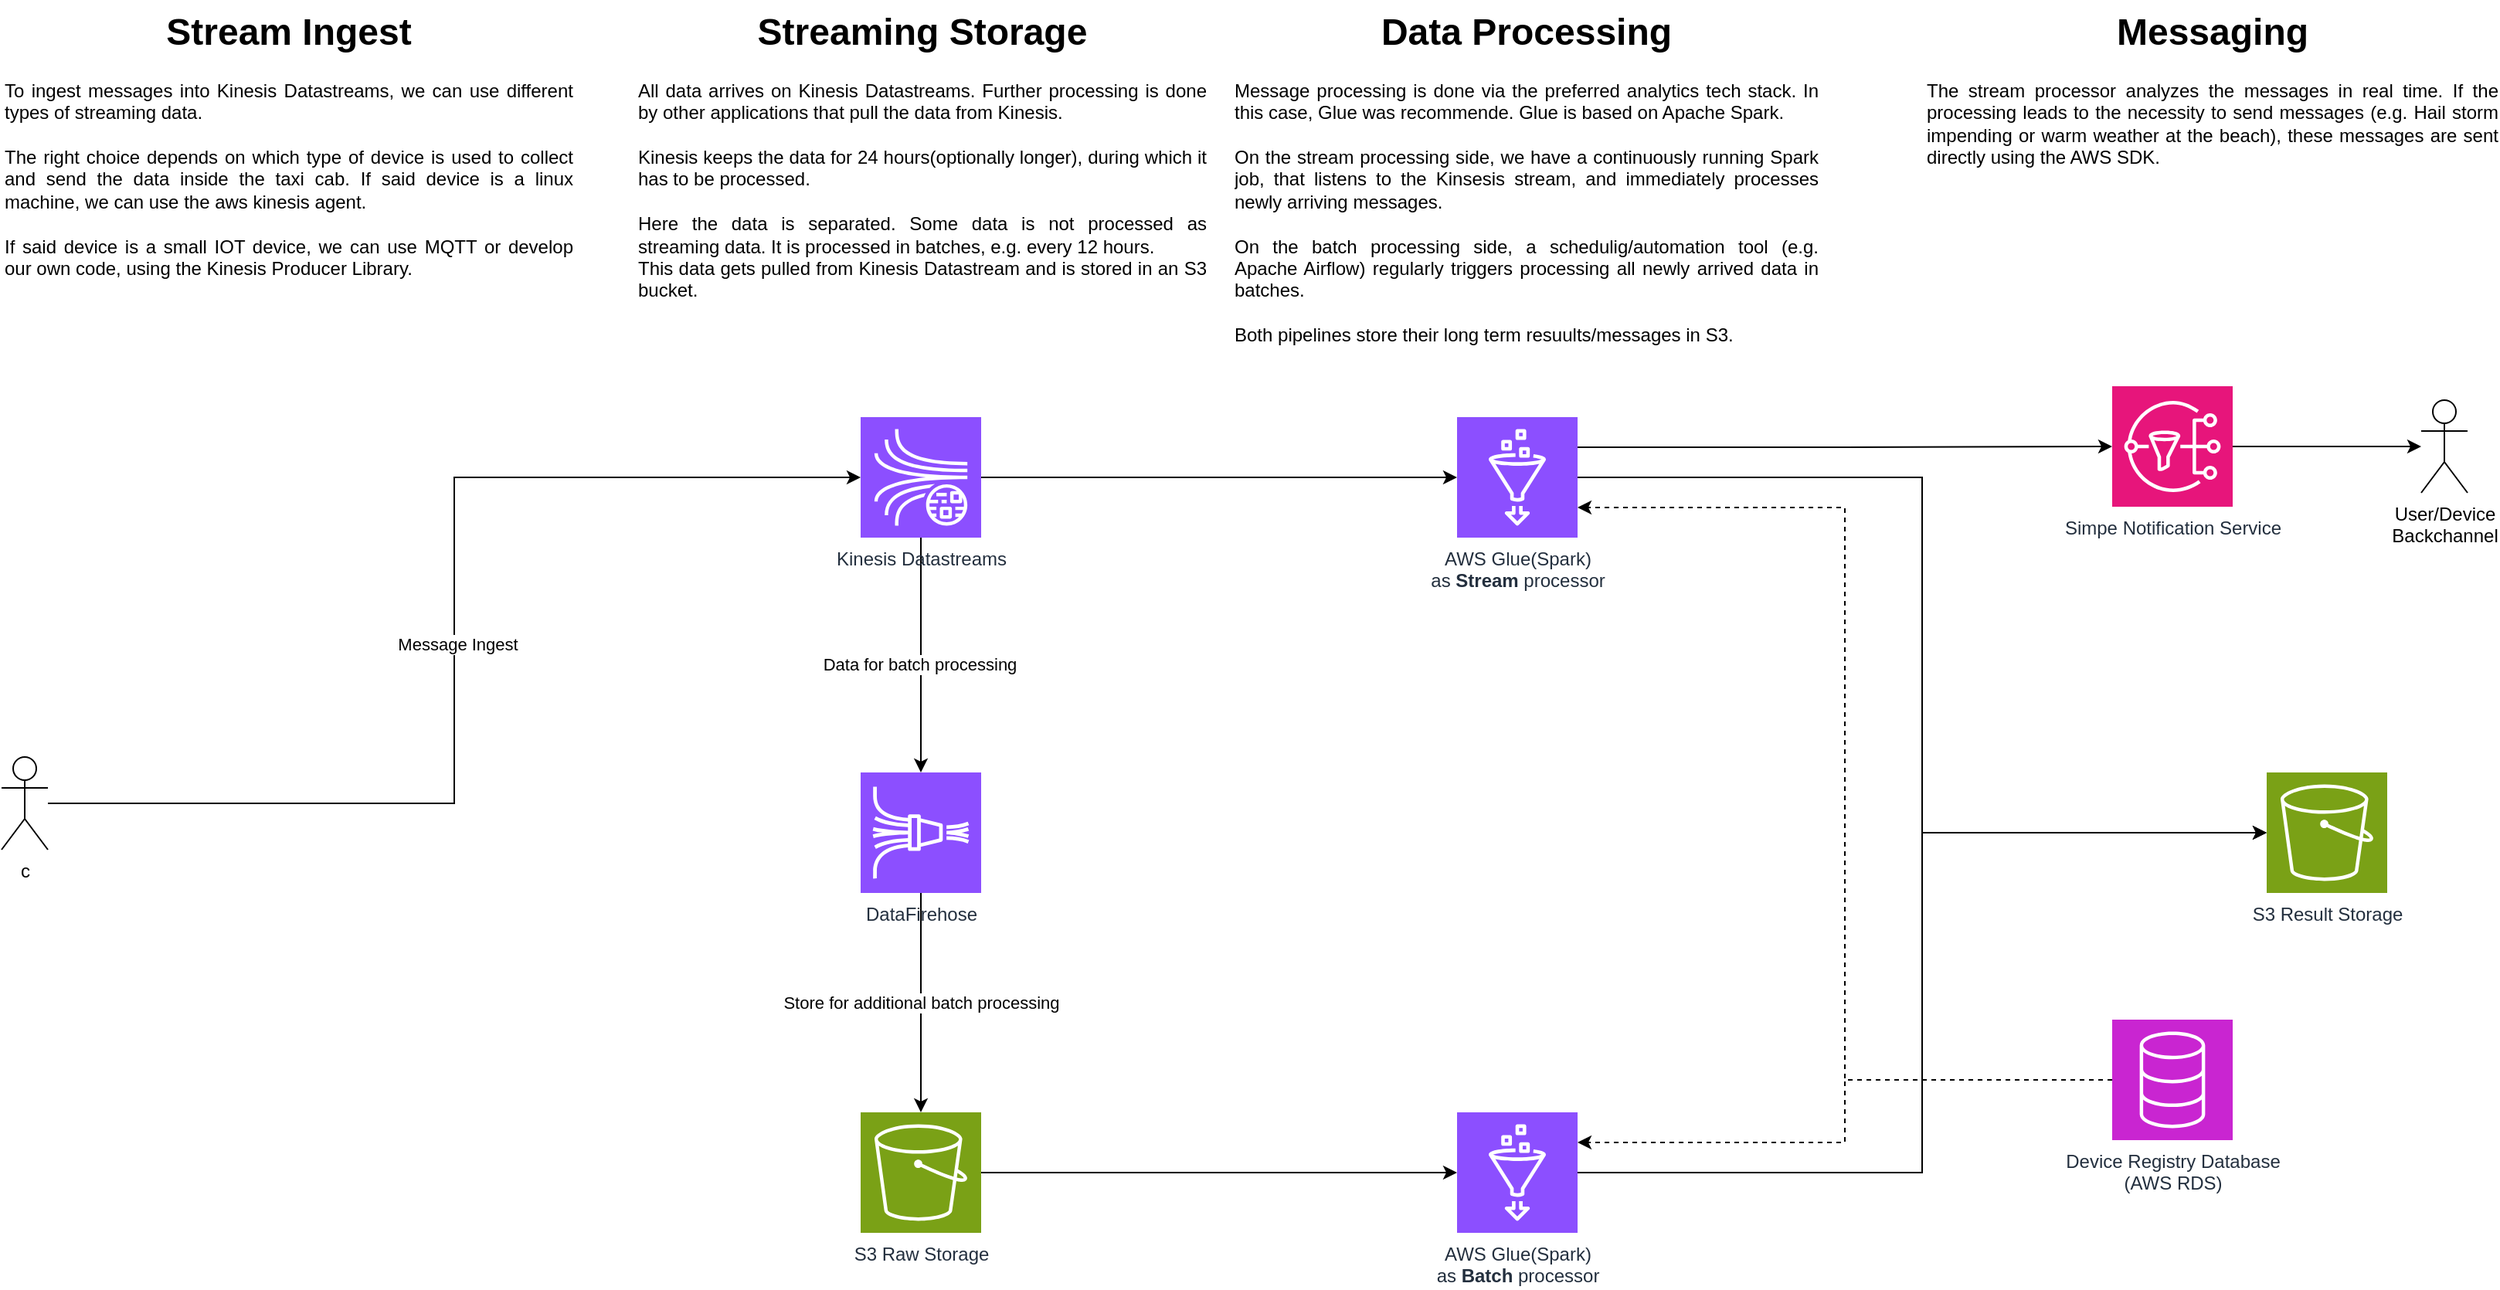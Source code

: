 <mxfile>
    <diagram name="Page-1" id="NLPNRpxfCGGGvOx4ywRu">
        <mxGraphModel dx="1174" dy="600" grid="1" gridSize="10" guides="1" tooltips="1" connect="1" arrows="1" fold="1" page="1" pageScale="1" pageWidth="850" pageHeight="1100" math="0" shadow="0">
            <root>
                <mxCell id="0"/>
                <mxCell id="1" parent="0"/>
                <mxCell id="K_yRx4_iZWsRw1bbqWON-6" value="Store for additional batch processing" style="edgeStyle=orthogonalEdgeStyle;rounded=0;orthogonalLoop=1;jettySize=auto;html=1;" parent="1" source="K_yRx4_iZWsRw1bbqWON-1" target="K_yRx4_iZWsRw1bbqWON-2" edge="1">
                    <mxGeometry relative="1" as="geometry"/>
                </mxCell>
                <mxCell id="K_yRx4_iZWsRw1bbqWON-1" value="DataFirehose" style="sketch=0;points=[[0,0,0],[0.25,0,0],[0.5,0,0],[0.75,0,0],[1,0,0],[0,1,0],[0.25,1,0],[0.5,1,0],[0.75,1,0],[1,1,0],[0,0.25,0],[0,0.5,0],[0,0.75,0],[1,0.25,0],[1,0.5,0],[1,0.75,0]];outlineConnect=0;fontColor=#232F3E;fillColor=#8C4FFF;strokeColor=#ffffff;dashed=0;verticalLabelPosition=bottom;verticalAlign=top;align=center;html=1;fontSize=12;fontStyle=0;aspect=fixed;shape=mxgraph.aws4.resourceIcon;resIcon=mxgraph.aws4.kinesis_data_firehose;" parent="1" vertex="1">
                    <mxGeometry x="620" y="660" width="78" height="78" as="geometry"/>
                </mxCell>
                <mxCell id="K_yRx4_iZWsRw1bbqWON-18" style="edgeStyle=orthogonalEdgeStyle;rounded=0;orthogonalLoop=1;jettySize=auto;html=1;" parent="1" source="K_yRx4_iZWsRw1bbqWON-2" target="K_yRx4_iZWsRw1bbqWON-17" edge="1">
                    <mxGeometry relative="1" as="geometry"/>
                </mxCell>
                <mxCell id="K_yRx4_iZWsRw1bbqWON-2" value="S3 Raw Storage" style="sketch=0;points=[[0,0,0],[0.25,0,0],[0.5,0,0],[0.75,0,0],[1,0,0],[0,1,0],[0.25,1,0],[0.5,1,0],[0.75,1,0],[1,1,0],[0,0.25,0],[0,0.5,0],[0,0.75,0],[1,0.25,0],[1,0.5,0],[1,0.75,0]];outlineConnect=0;fontColor=#232F3E;fillColor=#7AA116;strokeColor=#ffffff;dashed=0;verticalLabelPosition=bottom;verticalAlign=top;align=center;html=1;fontSize=12;fontStyle=0;aspect=fixed;shape=mxgraph.aws4.resourceIcon;resIcon=mxgraph.aws4.s3;" parent="1" vertex="1">
                    <mxGeometry x="620" y="880" width="78" height="78" as="geometry"/>
                </mxCell>
                <mxCell id="K_yRx4_iZWsRw1bbqWON-14" style="edgeStyle=orthogonalEdgeStyle;rounded=0;orthogonalLoop=1;jettySize=auto;html=1;" parent="1" source="K_yRx4_iZWsRw1bbqWON-4" target="K_yRx4_iZWsRw1bbqWON-1" edge="1">
                    <mxGeometry relative="1" as="geometry"/>
                </mxCell>
                <mxCell id="K_yRx4_iZWsRw1bbqWON-16" value="Data for batch processing" style="edgeLabel;html=1;align=center;verticalAlign=middle;resizable=0;points=[];" parent="K_yRx4_iZWsRw1bbqWON-14" vertex="1" connectable="0">
                    <mxGeometry x="0.079" y="-1" relative="1" as="geometry">
                        <mxPoint as="offset"/>
                    </mxGeometry>
                </mxCell>
                <mxCell id="K_yRx4_iZWsRw1bbqWON-4" value="Kinesis Datastreams" style="sketch=0;points=[[0,0,0],[0.25,0,0],[0.5,0,0],[0.75,0,0],[1,0,0],[0,1,0],[0.25,1,0],[0.5,1,0],[0.75,1,0],[1,1,0],[0,0.25,0],[0,0.5,0],[0,0.75,0],[1,0.25,0],[1,0.5,0],[1,0.75,0]];outlineConnect=0;fontColor=#232F3E;fillColor=#8C4FFF;strokeColor=#ffffff;dashed=0;verticalLabelPosition=bottom;verticalAlign=top;align=center;html=1;fontSize=12;fontStyle=0;aspect=fixed;shape=mxgraph.aws4.resourceIcon;resIcon=mxgraph.aws4.kinesis_data_streams;" parent="1" vertex="1">
                    <mxGeometry x="620" y="430" width="78" height="78" as="geometry"/>
                </mxCell>
                <mxCell id="K_yRx4_iZWsRw1bbqWON-7" value="AWS Glue(Spark)&lt;div&gt;as &lt;b&gt;Stream&lt;/b&gt; processor&lt;/div&gt;" style="sketch=0;points=[[0,0,0],[0.25,0,0],[0.5,0,0],[0.75,0,0],[1,0,0],[0,1,0],[0.25,1,0],[0.5,1,0],[0.75,1,0],[1,1,0],[0,0.25,0],[0,0.5,0],[0,0.75,0],[1,0.25,0],[1,0.5,0],[1,0.75,0]];outlineConnect=0;fontColor=#232F3E;fillColor=#8C4FFF;strokeColor=#ffffff;dashed=0;verticalLabelPosition=bottom;verticalAlign=top;align=center;html=1;fontSize=12;fontStyle=0;aspect=fixed;shape=mxgraph.aws4.resourceIcon;resIcon=mxgraph.aws4.glue;" parent="1" vertex="1">
                    <mxGeometry x="1006" y="430" width="78" height="78" as="geometry"/>
                </mxCell>
                <mxCell id="K_yRx4_iZWsRw1bbqWON-8" value="c" style="shape=umlActor;verticalLabelPosition=bottom;verticalAlign=top;html=1;" parent="1" vertex="1">
                    <mxGeometry x="64" y="650" width="30" height="60" as="geometry"/>
                </mxCell>
                <mxCell id="K_yRx4_iZWsRw1bbqWON-9" style="edgeStyle=orthogonalEdgeStyle;rounded=0;orthogonalLoop=1;jettySize=auto;html=1;entryX=0;entryY=0.5;entryDx=0;entryDy=0;entryPerimeter=0;" parent="1" source="K_yRx4_iZWsRw1bbqWON-8" target="K_yRx4_iZWsRw1bbqWON-4" edge="1">
                    <mxGeometry relative="1" as="geometry"/>
                </mxCell>
                <mxCell id="K_yRx4_iZWsRw1bbqWON-10" value="Message Ingest" style="edgeLabel;html=1;align=center;verticalAlign=middle;resizable=0;points=[];" parent="K_yRx4_iZWsRw1bbqWON-9" vertex="1" connectable="0">
                    <mxGeometry x="-0.007" y="-2" relative="1" as="geometry">
                        <mxPoint as="offset"/>
                    </mxGeometry>
                </mxCell>
                <mxCell id="K_yRx4_iZWsRw1bbqWON-11" value="&lt;h1 style=&quot;text-align: center; margin-top: 0px;&quot;&gt;Stream Ingest&lt;/h1&gt;&lt;p&gt;&lt;/p&gt;&lt;div style=&quot;text-align: justify;&quot;&gt;&lt;span style=&quot;background-color: transparent; color: light-dark(rgb(0, 0, 0), rgb(255, 255, 255));&quot;&gt;To ingest messages into Kinesis Datastreams, we can use different types of streaming data.&lt;/span&gt;&lt;/div&gt;&lt;div style=&quot;text-align: justify;&quot;&gt;&lt;br&gt;&lt;/div&gt;&lt;div style=&quot;text-align: justify;&quot;&gt;&lt;span style=&quot;background-color: transparent; color: light-dark(rgb(0, 0, 0), rgb(255, 255, 255));&quot;&gt;The right choice depends on which type of device is used to collect and send the data inside the taxi cab. If said device is a linux machine, we can use the aws kinesis agent.&lt;/span&gt;&lt;/div&gt;&lt;div style=&quot;text-align: justify;&quot;&gt;&lt;br&gt;&lt;/div&gt;&lt;div style=&quot;text-align: justify;&quot;&gt;&lt;span style=&quot;background-color: transparent; color: light-dark(rgb(0, 0, 0), rgb(255, 255, 255));&quot;&gt;If said device is a small IOT device, we can use MQTT or develop our own code, using the Kinesis Producer Library.&lt;/span&gt;&lt;/div&gt;&lt;p&gt;&lt;/p&gt;" style="text;html=1;whiteSpace=wrap;overflow=hidden;rounded=0;" parent="1" vertex="1">
                    <mxGeometry x="64" y="160" width="370" height="200" as="geometry"/>
                </mxCell>
                <mxCell id="K_yRx4_iZWsRw1bbqWON-12" value="&lt;h1 style=&quot;text-align: center; margin-top: 0px;&quot;&gt;Streaming Storage&lt;/h1&gt;&lt;p&gt;&lt;/p&gt;&lt;div style=&quot;text-align: justify;&quot;&gt;All data arrives on Kinesis Datastreams. Further processing is done by other applications that pull the data from Kinesis.&lt;/div&gt;&lt;div style=&quot;text-align: justify;&quot;&gt;&lt;br&gt;&lt;/div&gt;&lt;div style=&quot;text-align: justify;&quot;&gt;Kinesis keeps the data for 24 hours(optionally longer), during which it has to be processed.&lt;/div&gt;&lt;div style=&quot;text-align: justify;&quot;&gt;&lt;br&gt;&lt;/div&gt;&lt;div style=&quot;&quot;&gt;&lt;div style=&quot;text-align: justify;&quot;&gt;&lt;span style=&quot;background-color: transparent; color: light-dark(rgb(0, 0, 0), rgb(255, 255, 255));&quot;&gt;Here the data is separated. Some data is not processed as streaming data. It is processed in batches, e.g. every 12 hours.&lt;/span&gt;&lt;/div&gt;&lt;div style=&quot;text-align: justify;&quot;&gt;&lt;span style=&quot;background-color: transparent; color: light-dark(rgb(0, 0, 0), rgb(255, 255, 255));&quot;&gt;This data gets pulled from Kinesis Datastream and is stored in an S3 bucket.&lt;/span&gt;&lt;/div&gt;&lt;/div&gt;&lt;p&gt;&lt;/p&gt;" style="text;html=1;whiteSpace=wrap;overflow=hidden;rounded=0;" parent="1" vertex="1">
                    <mxGeometry x="474" y="160" width="370" height="200" as="geometry"/>
                </mxCell>
                <mxCell id="K_yRx4_iZWsRw1bbqWON-13" value="Device Registry Database&lt;div&gt;(AWS RDS)&lt;/div&gt;" style="sketch=0;points=[[0,0,0],[0.25,0,0],[0.5,0,0],[0.75,0,0],[1,0,0],[0,1,0],[0.25,1,0],[0.5,1,0],[0.75,1,0],[1,1,0],[0,0.25,0],[0,0.5,0],[0,0.75,0],[1,0.25,0],[1,0.5,0],[1,0.75,0]];outlineConnect=0;fontColor=#232F3E;fillColor=#C925D1;strokeColor=#ffffff;dashed=0;verticalLabelPosition=bottom;verticalAlign=top;align=center;html=1;fontSize=12;fontStyle=0;aspect=fixed;shape=mxgraph.aws4.resourceIcon;resIcon=mxgraph.aws4.database;" parent="1" vertex="1">
                    <mxGeometry x="1430" y="820" width="78" height="78" as="geometry"/>
                </mxCell>
                <mxCell id="K_yRx4_iZWsRw1bbqWON-17" value="AWS Glue(Spark)&lt;div&gt;as &lt;b&gt;Batch&lt;/b&gt; processor&lt;/div&gt;" style="sketch=0;points=[[0,0,0],[0.25,0,0],[0.5,0,0],[0.75,0,0],[1,0,0],[0,1,0],[0.25,1,0],[0.5,1,0],[0.75,1,0],[1,1,0],[0,0.25,0],[0,0.5,0],[0,0.75,0],[1,0.25,0],[1,0.5,0],[1,0.75,0]];outlineConnect=0;fontColor=#232F3E;fillColor=#8C4FFF;strokeColor=#ffffff;dashed=0;verticalLabelPosition=bottom;verticalAlign=top;align=center;html=1;fontSize=12;fontStyle=0;aspect=fixed;shape=mxgraph.aws4.resourceIcon;resIcon=mxgraph.aws4.glue;" parent="1" vertex="1">
                    <mxGeometry x="1006" y="880" width="78" height="78" as="geometry"/>
                </mxCell>
                <mxCell id="K_yRx4_iZWsRw1bbqWON-25" value="S3 Result Storage" style="sketch=0;points=[[0,0,0],[0.25,0,0],[0.5,0,0],[0.75,0,0],[1,0,0],[0,1,0],[0.25,1,0],[0.5,1,0],[0.75,1,0],[1,1,0],[0,0.25,0],[0,0.5,0],[0,0.75,0],[1,0.25,0],[1,0.5,0],[1,0.75,0]];outlineConnect=0;fontColor=#232F3E;fillColor=#7AA116;strokeColor=#ffffff;dashed=0;verticalLabelPosition=bottom;verticalAlign=top;align=center;html=1;fontSize=12;fontStyle=0;aspect=fixed;shape=mxgraph.aws4.resourceIcon;resIcon=mxgraph.aws4.s3;" parent="1" vertex="1">
                    <mxGeometry x="1530" y="660" width="78" height="78" as="geometry"/>
                </mxCell>
                <mxCell id="K_yRx4_iZWsRw1bbqWON-26" style="edgeStyle=orthogonalEdgeStyle;rounded=0;orthogonalLoop=1;jettySize=auto;html=1;entryX=0;entryY=0.5;entryDx=0;entryDy=0;entryPerimeter=0;" parent="1" source="K_yRx4_iZWsRw1bbqWON-17" target="K_yRx4_iZWsRw1bbqWON-25" edge="1">
                    <mxGeometry relative="1" as="geometry"/>
                </mxCell>
                <mxCell id="K_yRx4_iZWsRw1bbqWON-28" style="edgeStyle=orthogonalEdgeStyle;rounded=0;orthogonalLoop=1;jettySize=auto;html=1;entryX=0;entryY=0.5;entryDx=0;entryDy=0;entryPerimeter=0;" parent="1" source="K_yRx4_iZWsRw1bbqWON-4" target="K_yRx4_iZWsRw1bbqWON-7" edge="1">
                    <mxGeometry relative="1" as="geometry"/>
                </mxCell>
                <mxCell id="K_yRx4_iZWsRw1bbqWON-29" style="edgeStyle=orthogonalEdgeStyle;rounded=0;orthogonalLoop=1;jettySize=auto;html=1;entryX=0;entryY=0.5;entryDx=0;entryDy=0;entryPerimeter=0;" parent="1" source="K_yRx4_iZWsRw1bbqWON-7" target="K_yRx4_iZWsRw1bbqWON-25" edge="1">
                    <mxGeometry relative="1" as="geometry"/>
                </mxCell>
                <mxCell id="K_yRx4_iZWsRw1bbqWON-31" value="&lt;h1 style=&quot;text-align: center; margin-top: 0px;&quot;&gt;Data Processing&lt;/h1&gt;&lt;p&gt;&lt;/p&gt;&lt;div style=&quot;text-align: justify;&quot;&gt;Message processing is done via the preferred analytics tech stack. In this case, Glue was recommende. Glue is based on Apache Spark.&lt;/div&gt;&lt;div style=&quot;text-align: justify;&quot;&gt;&lt;br&gt;&lt;/div&gt;&lt;div style=&quot;&quot;&gt;&lt;div style=&quot;text-align: justify;&quot;&gt;&lt;span style=&quot;background-color: transparent; color: light-dark(rgb(0, 0, 0), rgb(255, 255, 255));&quot;&gt;On the stream processing side, we have a continuously running Spark job, that listens to the Kinsesis stream, and immediately processes newly arriving messages.&lt;/span&gt;&lt;/div&gt;&lt;div style=&quot;text-align: justify;&quot;&gt;&lt;br&gt;&lt;/div&gt;&lt;div style=&quot;text-align: justify;&quot;&gt;&lt;span style=&quot;background-color: transparent; color: light-dark(rgb(0, 0, 0), rgb(255, 255, 255));&quot;&gt;On the batch processing side, a schedulig/automation tool (e.g. Apache Airflow) regularly triggers processing all newly arrived data in batches.&lt;/span&gt;&lt;/div&gt;&lt;/div&gt;&lt;div style=&quot;text-align: justify;&quot;&gt;&lt;br&gt;&lt;/div&gt;&lt;div style=&quot;text-align: justify;&quot;&gt;Both pipelines store their long term resuults/messages in S3.&lt;/div&gt;&lt;p&gt;&lt;/p&gt;" style="text;html=1;whiteSpace=wrap;overflow=hidden;rounded=0;" parent="1" vertex="1">
                    <mxGeometry x="860" y="160" width="380" height="260" as="geometry"/>
                </mxCell>
                <mxCell id="K_yRx4_iZWsRw1bbqWON-35" value="&lt;h1 style=&quot;text-align: center; margin-top: 0px;&quot;&gt;Messaging&lt;/h1&gt;&lt;p&gt;&lt;/p&gt;&lt;div style=&quot;&quot;&gt;&lt;div style=&quot;text-align: justify;&quot;&gt;&lt;span style=&quot;background-color: transparent;&quot;&gt;The stream processor analyzes the messages in real time. If the processing leads to the necessity to send messages (e.g. Hail storm impending or warm weather at the beach), these messages are sent directly using the AWS SDK.&lt;/span&gt;&lt;/div&gt;&lt;div style=&quot;text-align: justify;&quot;&gt;&lt;br&gt;&lt;/div&gt;&lt;/div&gt;&lt;div style=&quot;&quot;&gt;&lt;br&gt;&lt;/div&gt;&lt;p&gt;&lt;/p&gt;" style="text;html=1;whiteSpace=wrap;overflow=hidden;rounded=0;" parent="1" vertex="1">
                    <mxGeometry x="1308" y="160" width="372" height="230" as="geometry"/>
                </mxCell>
                <mxCell id="K_yRx4_iZWsRw1bbqWON-42" style="edgeStyle=orthogonalEdgeStyle;rounded=0;orthogonalLoop=1;jettySize=auto;html=1;" parent="1" source="K_yRx4_iZWsRw1bbqWON-36" target="K_yRx4_iZWsRw1bbqWON-41" edge="1">
                    <mxGeometry relative="1" as="geometry"/>
                </mxCell>
                <mxCell id="K_yRx4_iZWsRw1bbqWON-36" value="Simpe Notification Service" style="sketch=0;points=[[0,0,0],[0.25,0,0],[0.5,0,0],[0.75,0,0],[1,0,0],[0,1,0],[0.25,1,0],[0.5,1,0],[0.75,1,0],[1,1,0],[0,0.25,0],[0,0.5,0],[0,0.75,0],[1,0.25,0],[1,0.5,0],[1,0.75,0]];outlineConnect=0;fontColor=#232F3E;fillColor=#E7157B;strokeColor=#ffffff;dashed=0;verticalLabelPosition=bottom;verticalAlign=top;align=center;html=1;fontSize=12;fontStyle=0;aspect=fixed;shape=mxgraph.aws4.resourceIcon;resIcon=mxgraph.aws4.sns;" parent="1" vertex="1">
                    <mxGeometry x="1430" y="410" width="78" height="78" as="geometry"/>
                </mxCell>
                <mxCell id="K_yRx4_iZWsRw1bbqWON-37" style="edgeStyle=orthogonalEdgeStyle;rounded=0;orthogonalLoop=1;jettySize=auto;html=1;exitX=0;exitY=0.5;exitDx=0;exitDy=0;exitPerimeter=0;entryX=1;entryY=0.75;entryDx=0;entryDy=0;entryPerimeter=0;dashed=1;" parent="1" source="K_yRx4_iZWsRw1bbqWON-13" target="K_yRx4_iZWsRw1bbqWON-7" edge="1">
                    <mxGeometry relative="1" as="geometry"/>
                </mxCell>
                <mxCell id="K_yRx4_iZWsRw1bbqWON-38" style="edgeStyle=orthogonalEdgeStyle;rounded=0;orthogonalLoop=1;jettySize=auto;html=1;entryX=1;entryY=0.25;entryDx=0;entryDy=0;entryPerimeter=0;dashed=1;" parent="1" source="K_yRx4_iZWsRw1bbqWON-13" target="K_yRx4_iZWsRw1bbqWON-17" edge="1">
                    <mxGeometry relative="1" as="geometry"/>
                </mxCell>
                <mxCell id="K_yRx4_iZWsRw1bbqWON-39" style="edgeStyle=orthogonalEdgeStyle;rounded=0;orthogonalLoop=1;jettySize=auto;html=1;exitX=1;exitY=0.25;exitDx=0;exitDy=0;exitPerimeter=0;entryX=0;entryY=0.5;entryDx=0;entryDy=0;entryPerimeter=0;" parent="1" source="K_yRx4_iZWsRw1bbqWON-7" target="K_yRx4_iZWsRw1bbqWON-36" edge="1">
                    <mxGeometry relative="1" as="geometry"/>
                </mxCell>
                <mxCell id="K_yRx4_iZWsRw1bbqWON-41" value="User/Device&lt;div&gt;Backchannel&lt;/div&gt;" style="shape=umlActor;verticalLabelPosition=bottom;verticalAlign=top;html=1;" parent="1" vertex="1">
                    <mxGeometry x="1630" y="419" width="30" height="60" as="geometry"/>
                </mxCell>
            </root>
        </mxGraphModel>
    </diagram>
</mxfile>
